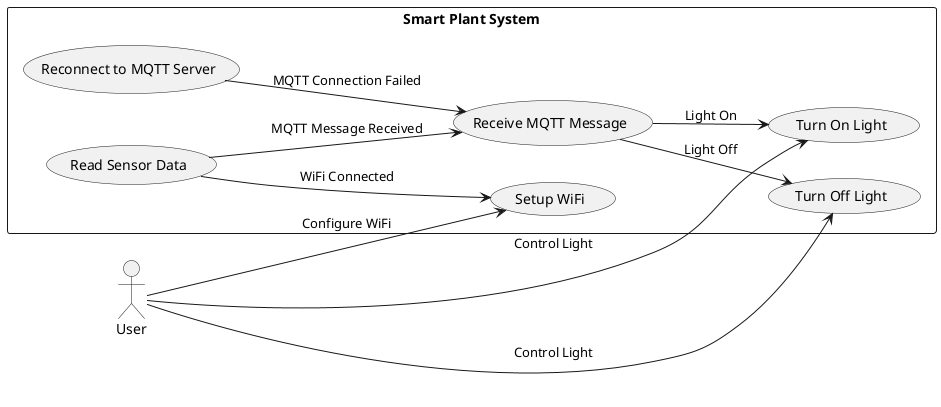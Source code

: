 @startuml

left to right direction

actor User

rectangle "Smart Plant System" {
  usecase "Setup WiFi" as UC1
  usecase "Turn On Light" as UC2
  usecase "Turn Off Light" as UC3
  usecase "Receive MQTT Message" as UC4
  usecase "Reconnect to MQTT Server" as UC5
  usecase "Read Sensor Data" as UC6

  User --> UC1: Configure WiFi
  User --> UC2: Control Light
  User --> UC3: Control Light
  UC4 --> UC2: Light On
  UC4 --> UC3: Light Off
  UC5 --> UC4: MQTT Connection Failed
  UC6 --> UC4: MQTT Message Received
  UC6 --> UC1: WiFi Connected
}

@enduml
